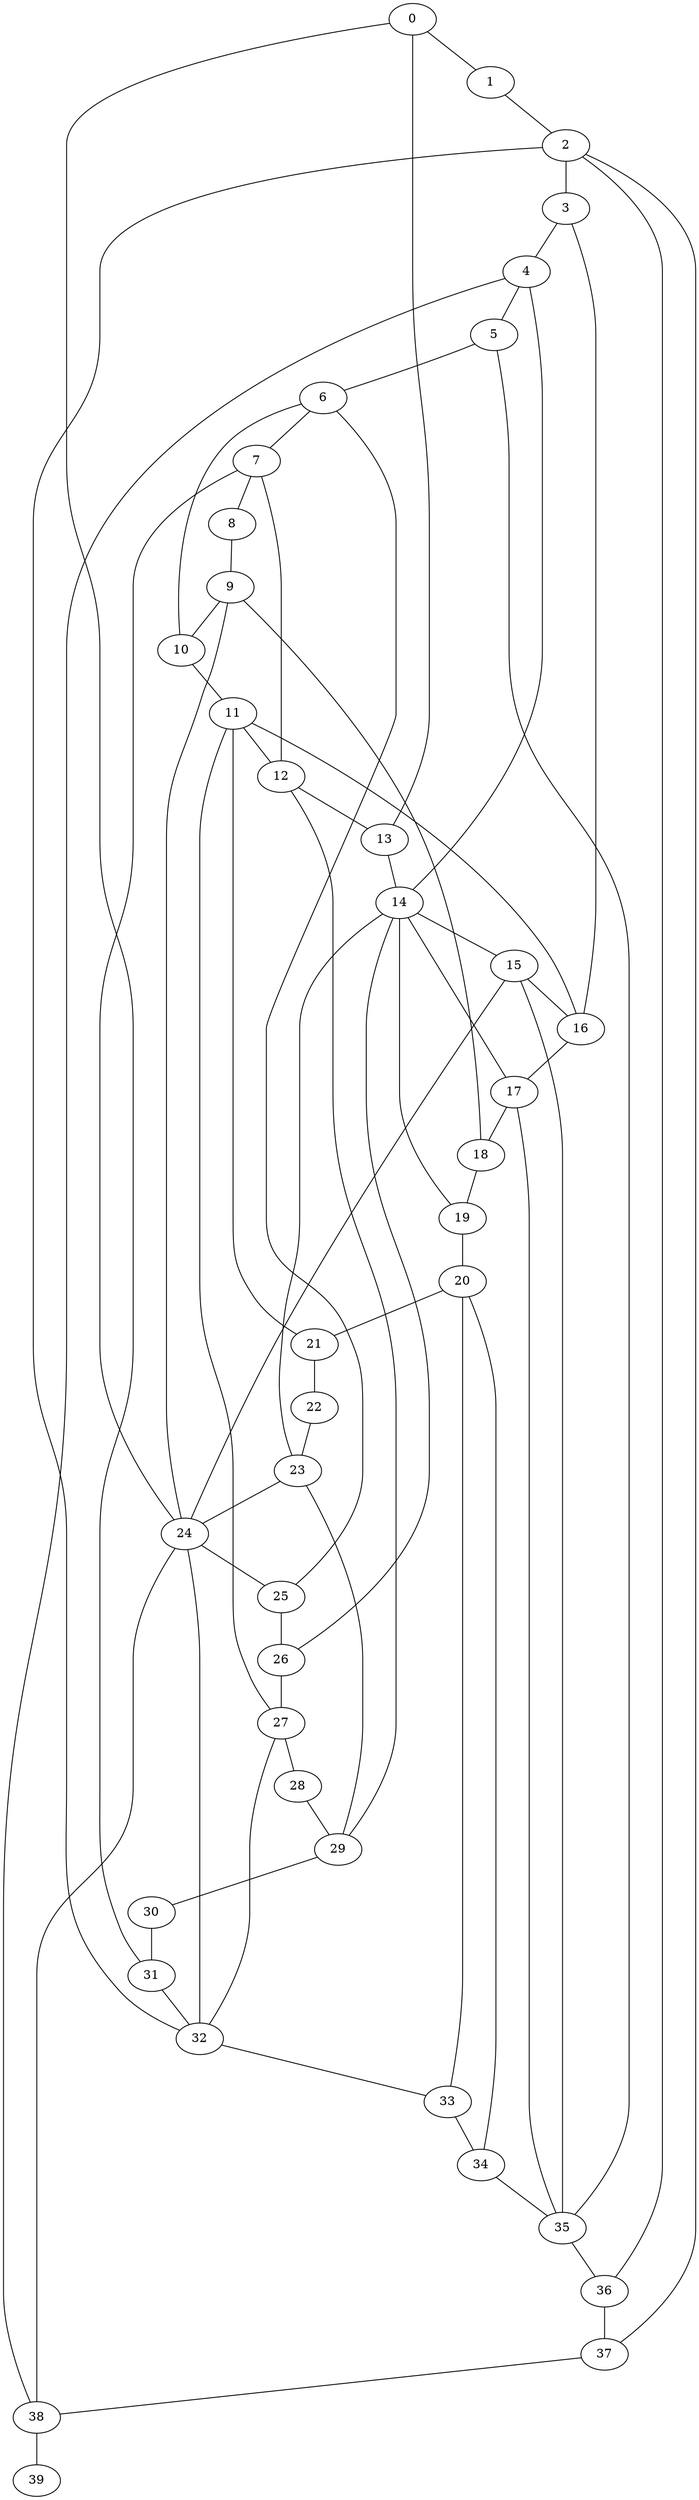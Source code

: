 
graph graphname {
    0 -- 1
0 -- 13
0 -- 31
1 -- 2
2 -- 3
2 -- 32
2 -- 36
2 -- 37
3 -- 4
3 -- 16
4 -- 5
4 -- 38
4 -- 14
5 -- 6
5 -- 35
6 -- 7
6 -- 10
6 -- 25
7 -- 8
7 -- 12
7 -- 24
8 -- 9
9 -- 10
9 -- 18
9 -- 24
10 -- 11
11 -- 12
11 -- 16
11 -- 27
11 -- 21
12 -- 13
12 -- 29
13 -- 14
14 -- 15
14 -- 17
14 -- 26
14 -- 23
14 -- 19
15 -- 16
15 -- 35
15 -- 24
16 -- 17
17 -- 18
17 -- 35
18 -- 19
19 -- 20
20 -- 21
20 -- 33
20 -- 34
21 -- 22
22 -- 23
23 -- 24
23 -- 29
24 -- 25
24 -- 38
24 -- 32
25 -- 26
26 -- 27
27 -- 28
27 -- 32
28 -- 29
29 -- 30
30 -- 31
31 -- 32
32 -- 33
33 -- 34
34 -- 35
35 -- 36
36 -- 37
37 -- 38
38 -- 39

}
